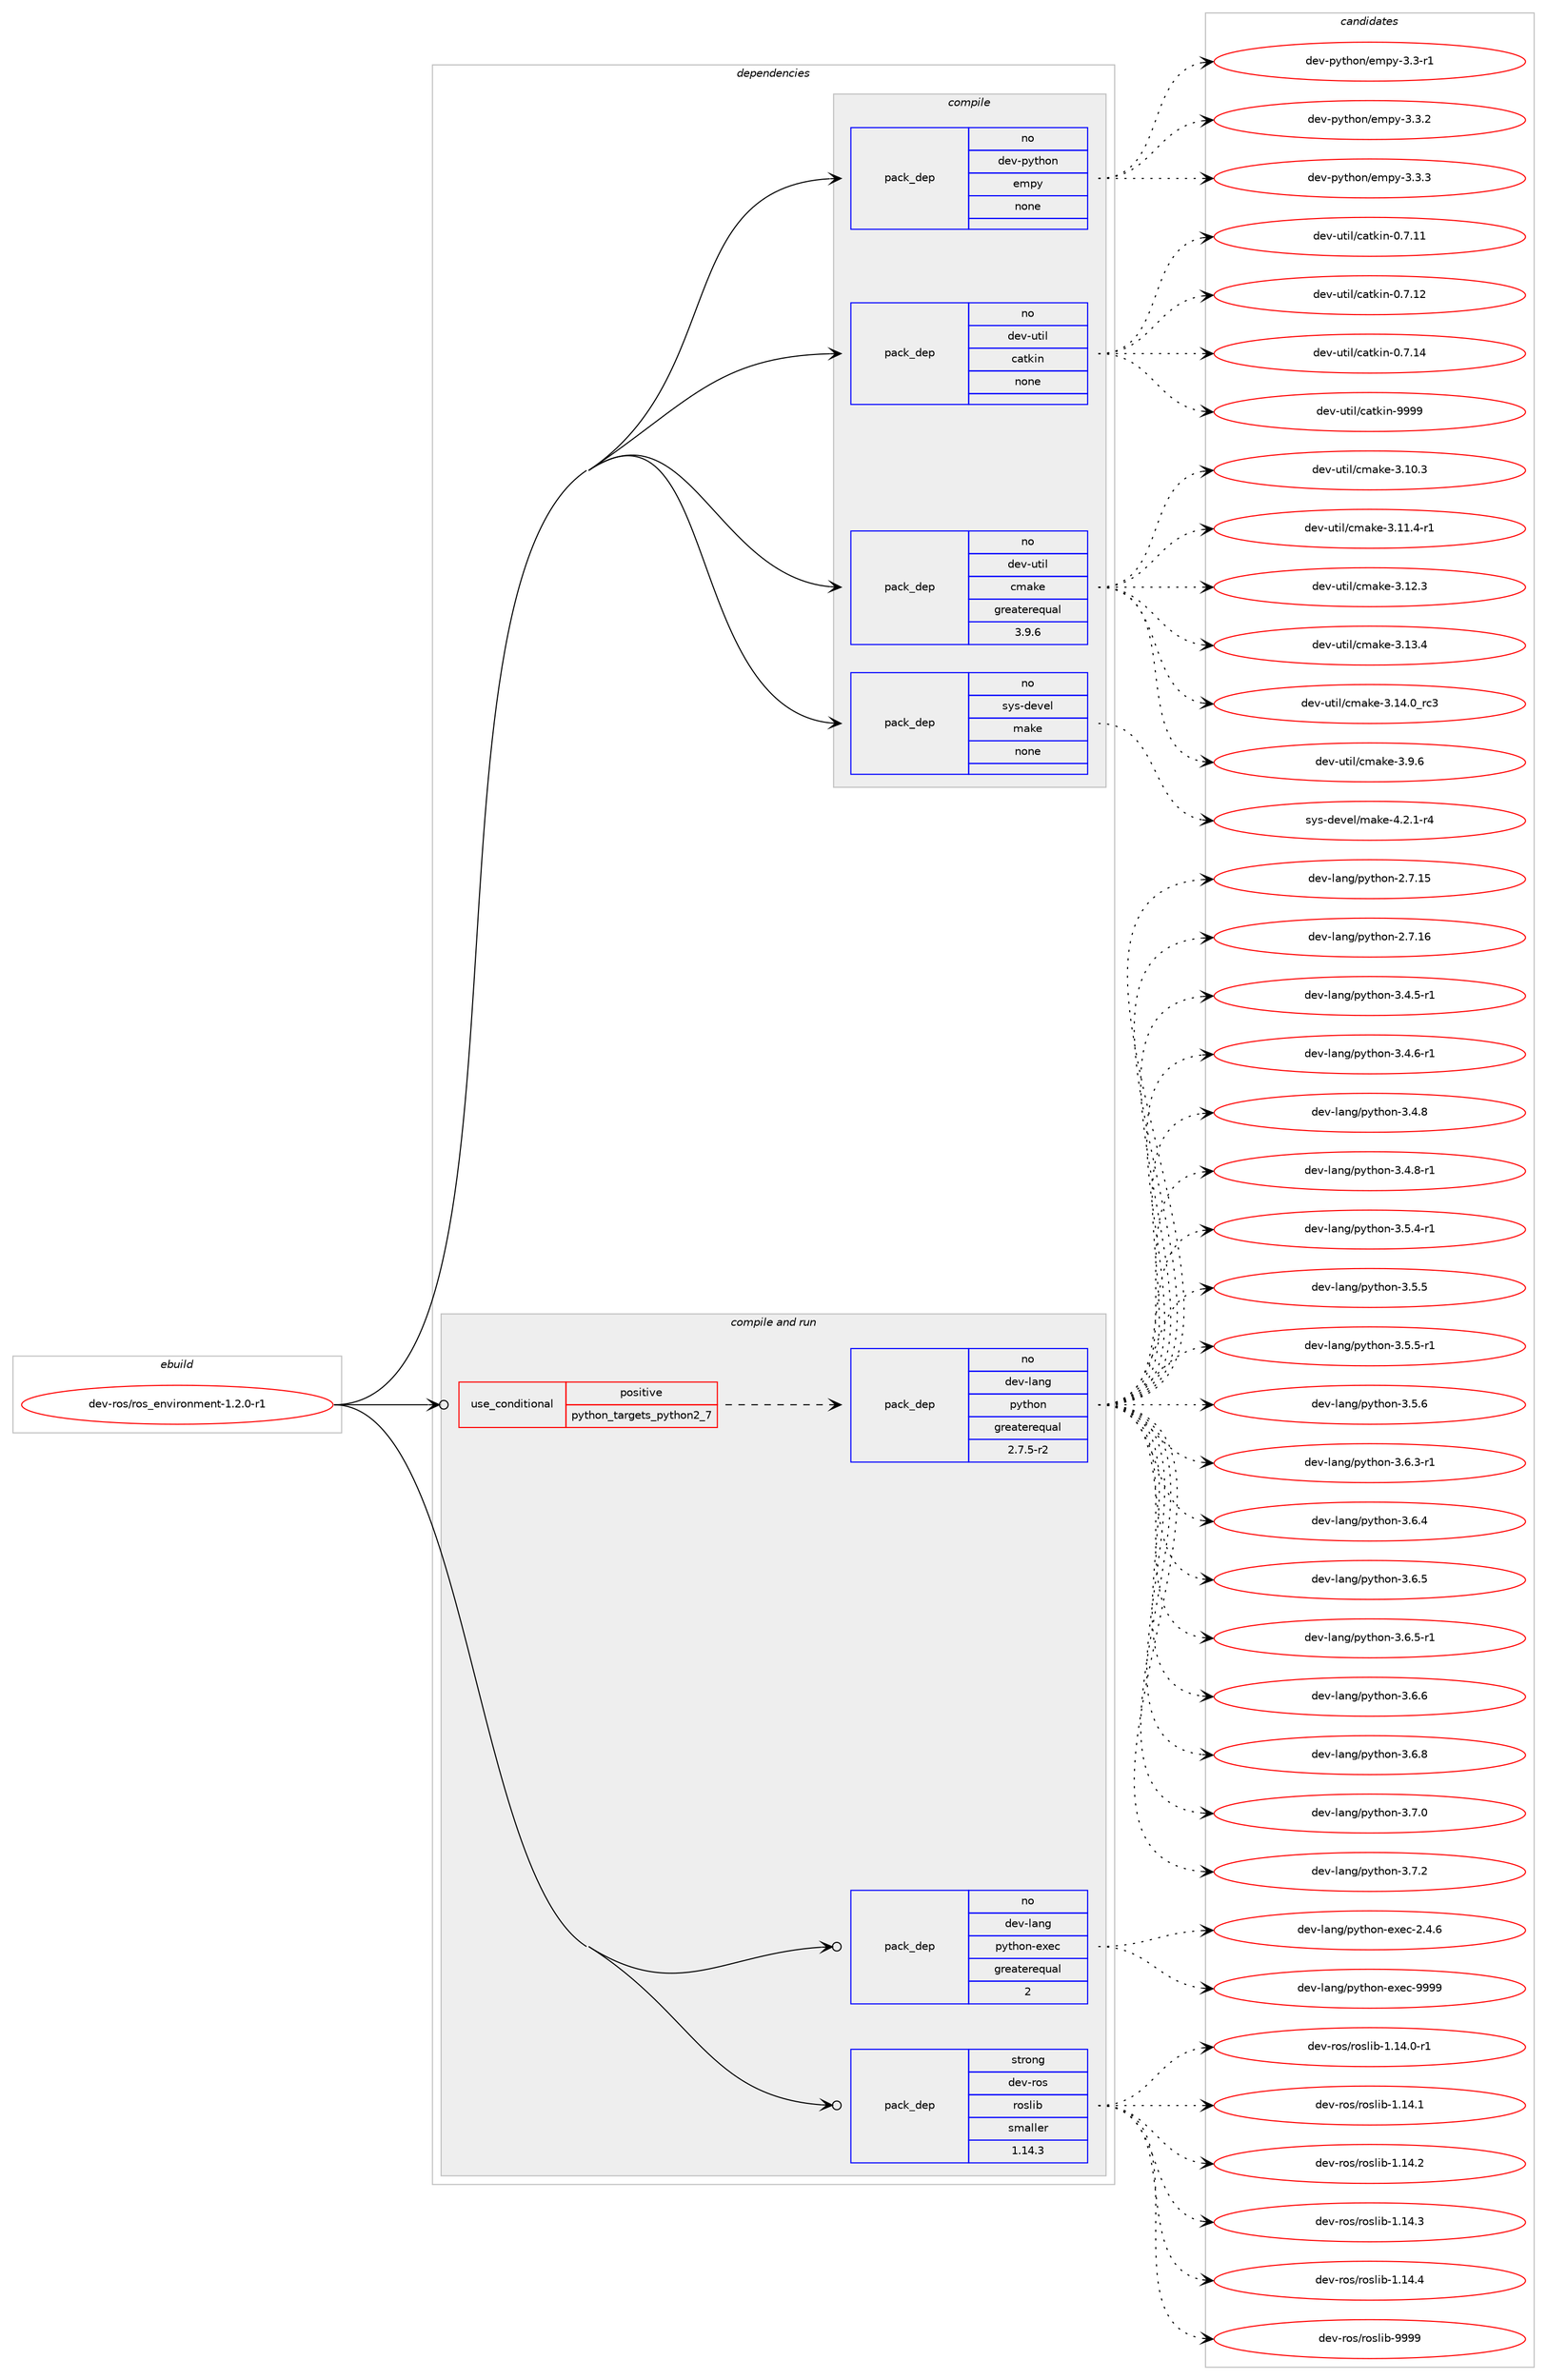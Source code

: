 digraph prolog {

# *************
# Graph options
# *************

newrank=true;
concentrate=true;
compound=true;
graph [rankdir=LR,fontname=Helvetica,fontsize=10,ranksep=1.5];#, ranksep=2.5, nodesep=0.2];
edge  [arrowhead=vee];
node  [fontname=Helvetica,fontsize=10];

# **********
# The ebuild
# **********

subgraph cluster_leftcol {
color=gray;
rank=same;
label=<<i>ebuild</i>>;
id [label="dev-ros/ros_environment-1.2.0-r1", color=red, width=4, href="../dev-ros/ros_environment-1.2.0-r1.svg"];
}

# ****************
# The dependencies
# ****************

subgraph cluster_midcol {
color=gray;
label=<<i>dependencies</i>>;
subgraph cluster_compile {
fillcolor="#eeeeee";
style=filled;
label=<<i>compile</i>>;
subgraph pack1050458 {
dependency1463452 [label=<<TABLE BORDER="0" CELLBORDER="1" CELLSPACING="0" CELLPADDING="4" WIDTH="220"><TR><TD ROWSPAN="6" CELLPADDING="30">pack_dep</TD></TR><TR><TD WIDTH="110">no</TD></TR><TR><TD>dev-python</TD></TR><TR><TD>empy</TD></TR><TR><TD>none</TD></TR><TR><TD></TD></TR></TABLE>>, shape=none, color=blue];
}
id:e -> dependency1463452:w [weight=20,style="solid",arrowhead="vee"];
subgraph pack1050459 {
dependency1463453 [label=<<TABLE BORDER="0" CELLBORDER="1" CELLSPACING="0" CELLPADDING="4" WIDTH="220"><TR><TD ROWSPAN="6" CELLPADDING="30">pack_dep</TD></TR><TR><TD WIDTH="110">no</TD></TR><TR><TD>dev-util</TD></TR><TR><TD>catkin</TD></TR><TR><TD>none</TD></TR><TR><TD></TD></TR></TABLE>>, shape=none, color=blue];
}
id:e -> dependency1463453:w [weight=20,style="solid",arrowhead="vee"];
subgraph pack1050460 {
dependency1463454 [label=<<TABLE BORDER="0" CELLBORDER="1" CELLSPACING="0" CELLPADDING="4" WIDTH="220"><TR><TD ROWSPAN="6" CELLPADDING="30">pack_dep</TD></TR><TR><TD WIDTH="110">no</TD></TR><TR><TD>dev-util</TD></TR><TR><TD>cmake</TD></TR><TR><TD>greaterequal</TD></TR><TR><TD>3.9.6</TD></TR></TABLE>>, shape=none, color=blue];
}
id:e -> dependency1463454:w [weight=20,style="solid",arrowhead="vee"];
subgraph pack1050461 {
dependency1463455 [label=<<TABLE BORDER="0" CELLBORDER="1" CELLSPACING="0" CELLPADDING="4" WIDTH="220"><TR><TD ROWSPAN="6" CELLPADDING="30">pack_dep</TD></TR><TR><TD WIDTH="110">no</TD></TR><TR><TD>sys-devel</TD></TR><TR><TD>make</TD></TR><TR><TD>none</TD></TR><TR><TD></TD></TR></TABLE>>, shape=none, color=blue];
}
id:e -> dependency1463455:w [weight=20,style="solid",arrowhead="vee"];
}
subgraph cluster_compileandrun {
fillcolor="#eeeeee";
style=filled;
label=<<i>compile and run</i>>;
subgraph cond389604 {
dependency1463456 [label=<<TABLE BORDER="0" CELLBORDER="1" CELLSPACING="0" CELLPADDING="4"><TR><TD ROWSPAN="3" CELLPADDING="10">use_conditional</TD></TR><TR><TD>positive</TD></TR><TR><TD>python_targets_python2_7</TD></TR></TABLE>>, shape=none, color=red];
subgraph pack1050462 {
dependency1463457 [label=<<TABLE BORDER="0" CELLBORDER="1" CELLSPACING="0" CELLPADDING="4" WIDTH="220"><TR><TD ROWSPAN="6" CELLPADDING="30">pack_dep</TD></TR><TR><TD WIDTH="110">no</TD></TR><TR><TD>dev-lang</TD></TR><TR><TD>python</TD></TR><TR><TD>greaterequal</TD></TR><TR><TD>2.7.5-r2</TD></TR></TABLE>>, shape=none, color=blue];
}
dependency1463456:e -> dependency1463457:w [weight=20,style="dashed",arrowhead="vee"];
}
id:e -> dependency1463456:w [weight=20,style="solid",arrowhead="odotvee"];
subgraph pack1050463 {
dependency1463458 [label=<<TABLE BORDER="0" CELLBORDER="1" CELLSPACING="0" CELLPADDING="4" WIDTH="220"><TR><TD ROWSPAN="6" CELLPADDING="30">pack_dep</TD></TR><TR><TD WIDTH="110">no</TD></TR><TR><TD>dev-lang</TD></TR><TR><TD>python-exec</TD></TR><TR><TD>greaterequal</TD></TR><TR><TD>2</TD></TR></TABLE>>, shape=none, color=blue];
}
id:e -> dependency1463458:w [weight=20,style="solid",arrowhead="odotvee"];
subgraph pack1050464 {
dependency1463459 [label=<<TABLE BORDER="0" CELLBORDER="1" CELLSPACING="0" CELLPADDING="4" WIDTH="220"><TR><TD ROWSPAN="6" CELLPADDING="30">pack_dep</TD></TR><TR><TD WIDTH="110">strong</TD></TR><TR><TD>dev-ros</TD></TR><TR><TD>roslib</TD></TR><TR><TD>smaller</TD></TR><TR><TD>1.14.3</TD></TR></TABLE>>, shape=none, color=blue];
}
id:e -> dependency1463459:w [weight=20,style="solid",arrowhead="odotvee"];
}
subgraph cluster_run {
fillcolor="#eeeeee";
style=filled;
label=<<i>run</i>>;
}
}

# **************
# The candidates
# **************

subgraph cluster_choices {
rank=same;
color=gray;
label=<<i>candidates</i>>;

subgraph choice1050458 {
color=black;
nodesep=1;
choice1001011184511212111610411111047101109112121455146514511449 [label="dev-python/empy-3.3-r1", color=red, width=4,href="../dev-python/empy-3.3-r1.svg"];
choice1001011184511212111610411111047101109112121455146514650 [label="dev-python/empy-3.3.2", color=red, width=4,href="../dev-python/empy-3.3.2.svg"];
choice1001011184511212111610411111047101109112121455146514651 [label="dev-python/empy-3.3.3", color=red, width=4,href="../dev-python/empy-3.3.3.svg"];
dependency1463452:e -> choice1001011184511212111610411111047101109112121455146514511449:w [style=dotted,weight="100"];
dependency1463452:e -> choice1001011184511212111610411111047101109112121455146514650:w [style=dotted,weight="100"];
dependency1463452:e -> choice1001011184511212111610411111047101109112121455146514651:w [style=dotted,weight="100"];
}
subgraph choice1050459 {
color=black;
nodesep=1;
choice1001011184511711610510847999711610710511045484655464949 [label="dev-util/catkin-0.7.11", color=red, width=4,href="../dev-util/catkin-0.7.11.svg"];
choice1001011184511711610510847999711610710511045484655464950 [label="dev-util/catkin-0.7.12", color=red, width=4,href="../dev-util/catkin-0.7.12.svg"];
choice1001011184511711610510847999711610710511045484655464952 [label="dev-util/catkin-0.7.14", color=red, width=4,href="../dev-util/catkin-0.7.14.svg"];
choice100101118451171161051084799971161071051104557575757 [label="dev-util/catkin-9999", color=red, width=4,href="../dev-util/catkin-9999.svg"];
dependency1463453:e -> choice1001011184511711610510847999711610710511045484655464949:w [style=dotted,weight="100"];
dependency1463453:e -> choice1001011184511711610510847999711610710511045484655464950:w [style=dotted,weight="100"];
dependency1463453:e -> choice1001011184511711610510847999711610710511045484655464952:w [style=dotted,weight="100"];
dependency1463453:e -> choice100101118451171161051084799971161071051104557575757:w [style=dotted,weight="100"];
}
subgraph choice1050460 {
color=black;
nodesep=1;
choice1001011184511711610510847991099710710145514649484651 [label="dev-util/cmake-3.10.3", color=red, width=4,href="../dev-util/cmake-3.10.3.svg"];
choice10010111845117116105108479910997107101455146494946524511449 [label="dev-util/cmake-3.11.4-r1", color=red, width=4,href="../dev-util/cmake-3.11.4-r1.svg"];
choice1001011184511711610510847991099710710145514649504651 [label="dev-util/cmake-3.12.3", color=red, width=4,href="../dev-util/cmake-3.12.3.svg"];
choice1001011184511711610510847991099710710145514649514652 [label="dev-util/cmake-3.13.4", color=red, width=4,href="../dev-util/cmake-3.13.4.svg"];
choice1001011184511711610510847991099710710145514649524648951149951 [label="dev-util/cmake-3.14.0_rc3", color=red, width=4,href="../dev-util/cmake-3.14.0_rc3.svg"];
choice10010111845117116105108479910997107101455146574654 [label="dev-util/cmake-3.9.6", color=red, width=4,href="../dev-util/cmake-3.9.6.svg"];
dependency1463454:e -> choice1001011184511711610510847991099710710145514649484651:w [style=dotted,weight="100"];
dependency1463454:e -> choice10010111845117116105108479910997107101455146494946524511449:w [style=dotted,weight="100"];
dependency1463454:e -> choice1001011184511711610510847991099710710145514649504651:w [style=dotted,weight="100"];
dependency1463454:e -> choice1001011184511711610510847991099710710145514649514652:w [style=dotted,weight="100"];
dependency1463454:e -> choice1001011184511711610510847991099710710145514649524648951149951:w [style=dotted,weight="100"];
dependency1463454:e -> choice10010111845117116105108479910997107101455146574654:w [style=dotted,weight="100"];
}
subgraph choice1050461 {
color=black;
nodesep=1;
choice1151211154510010111810110847109971071014552465046494511452 [label="sys-devel/make-4.2.1-r4", color=red, width=4,href="../sys-devel/make-4.2.1-r4.svg"];
dependency1463455:e -> choice1151211154510010111810110847109971071014552465046494511452:w [style=dotted,weight="100"];
}
subgraph choice1050462 {
color=black;
nodesep=1;
choice10010111845108971101034711212111610411111045504655464953 [label="dev-lang/python-2.7.15", color=red, width=4,href="../dev-lang/python-2.7.15.svg"];
choice10010111845108971101034711212111610411111045504655464954 [label="dev-lang/python-2.7.16", color=red, width=4,href="../dev-lang/python-2.7.16.svg"];
choice1001011184510897110103471121211161041111104551465246534511449 [label="dev-lang/python-3.4.5-r1", color=red, width=4,href="../dev-lang/python-3.4.5-r1.svg"];
choice1001011184510897110103471121211161041111104551465246544511449 [label="dev-lang/python-3.4.6-r1", color=red, width=4,href="../dev-lang/python-3.4.6-r1.svg"];
choice100101118451089711010347112121116104111110455146524656 [label="dev-lang/python-3.4.8", color=red, width=4,href="../dev-lang/python-3.4.8.svg"];
choice1001011184510897110103471121211161041111104551465246564511449 [label="dev-lang/python-3.4.8-r1", color=red, width=4,href="../dev-lang/python-3.4.8-r1.svg"];
choice1001011184510897110103471121211161041111104551465346524511449 [label="dev-lang/python-3.5.4-r1", color=red, width=4,href="../dev-lang/python-3.5.4-r1.svg"];
choice100101118451089711010347112121116104111110455146534653 [label="dev-lang/python-3.5.5", color=red, width=4,href="../dev-lang/python-3.5.5.svg"];
choice1001011184510897110103471121211161041111104551465346534511449 [label="dev-lang/python-3.5.5-r1", color=red, width=4,href="../dev-lang/python-3.5.5-r1.svg"];
choice100101118451089711010347112121116104111110455146534654 [label="dev-lang/python-3.5.6", color=red, width=4,href="../dev-lang/python-3.5.6.svg"];
choice1001011184510897110103471121211161041111104551465446514511449 [label="dev-lang/python-3.6.3-r1", color=red, width=4,href="../dev-lang/python-3.6.3-r1.svg"];
choice100101118451089711010347112121116104111110455146544652 [label="dev-lang/python-3.6.4", color=red, width=4,href="../dev-lang/python-3.6.4.svg"];
choice100101118451089711010347112121116104111110455146544653 [label="dev-lang/python-3.6.5", color=red, width=4,href="../dev-lang/python-3.6.5.svg"];
choice1001011184510897110103471121211161041111104551465446534511449 [label="dev-lang/python-3.6.5-r1", color=red, width=4,href="../dev-lang/python-3.6.5-r1.svg"];
choice100101118451089711010347112121116104111110455146544654 [label="dev-lang/python-3.6.6", color=red, width=4,href="../dev-lang/python-3.6.6.svg"];
choice100101118451089711010347112121116104111110455146544656 [label="dev-lang/python-3.6.8", color=red, width=4,href="../dev-lang/python-3.6.8.svg"];
choice100101118451089711010347112121116104111110455146554648 [label="dev-lang/python-3.7.0", color=red, width=4,href="../dev-lang/python-3.7.0.svg"];
choice100101118451089711010347112121116104111110455146554650 [label="dev-lang/python-3.7.2", color=red, width=4,href="../dev-lang/python-3.7.2.svg"];
dependency1463457:e -> choice10010111845108971101034711212111610411111045504655464953:w [style=dotted,weight="100"];
dependency1463457:e -> choice10010111845108971101034711212111610411111045504655464954:w [style=dotted,weight="100"];
dependency1463457:e -> choice1001011184510897110103471121211161041111104551465246534511449:w [style=dotted,weight="100"];
dependency1463457:e -> choice1001011184510897110103471121211161041111104551465246544511449:w [style=dotted,weight="100"];
dependency1463457:e -> choice100101118451089711010347112121116104111110455146524656:w [style=dotted,weight="100"];
dependency1463457:e -> choice1001011184510897110103471121211161041111104551465246564511449:w [style=dotted,weight="100"];
dependency1463457:e -> choice1001011184510897110103471121211161041111104551465346524511449:w [style=dotted,weight="100"];
dependency1463457:e -> choice100101118451089711010347112121116104111110455146534653:w [style=dotted,weight="100"];
dependency1463457:e -> choice1001011184510897110103471121211161041111104551465346534511449:w [style=dotted,weight="100"];
dependency1463457:e -> choice100101118451089711010347112121116104111110455146534654:w [style=dotted,weight="100"];
dependency1463457:e -> choice1001011184510897110103471121211161041111104551465446514511449:w [style=dotted,weight="100"];
dependency1463457:e -> choice100101118451089711010347112121116104111110455146544652:w [style=dotted,weight="100"];
dependency1463457:e -> choice100101118451089711010347112121116104111110455146544653:w [style=dotted,weight="100"];
dependency1463457:e -> choice1001011184510897110103471121211161041111104551465446534511449:w [style=dotted,weight="100"];
dependency1463457:e -> choice100101118451089711010347112121116104111110455146544654:w [style=dotted,weight="100"];
dependency1463457:e -> choice100101118451089711010347112121116104111110455146544656:w [style=dotted,weight="100"];
dependency1463457:e -> choice100101118451089711010347112121116104111110455146554648:w [style=dotted,weight="100"];
dependency1463457:e -> choice100101118451089711010347112121116104111110455146554650:w [style=dotted,weight="100"];
}
subgraph choice1050463 {
color=black;
nodesep=1;
choice1001011184510897110103471121211161041111104510112010199455046524654 [label="dev-lang/python-exec-2.4.6", color=red, width=4,href="../dev-lang/python-exec-2.4.6.svg"];
choice10010111845108971101034711212111610411111045101120101994557575757 [label="dev-lang/python-exec-9999", color=red, width=4,href="../dev-lang/python-exec-9999.svg"];
dependency1463458:e -> choice1001011184510897110103471121211161041111104510112010199455046524654:w [style=dotted,weight="100"];
dependency1463458:e -> choice10010111845108971101034711212111610411111045101120101994557575757:w [style=dotted,weight="100"];
}
subgraph choice1050464 {
color=black;
nodesep=1;
choice100101118451141111154711411111510810598454946495246484511449 [label="dev-ros/roslib-1.14.0-r1", color=red, width=4,href="../dev-ros/roslib-1.14.0-r1.svg"];
choice10010111845114111115471141111151081059845494649524649 [label="dev-ros/roslib-1.14.1", color=red, width=4,href="../dev-ros/roslib-1.14.1.svg"];
choice10010111845114111115471141111151081059845494649524650 [label="dev-ros/roslib-1.14.2", color=red, width=4,href="../dev-ros/roslib-1.14.2.svg"];
choice10010111845114111115471141111151081059845494649524651 [label="dev-ros/roslib-1.14.3", color=red, width=4,href="../dev-ros/roslib-1.14.3.svg"];
choice10010111845114111115471141111151081059845494649524652 [label="dev-ros/roslib-1.14.4", color=red, width=4,href="../dev-ros/roslib-1.14.4.svg"];
choice1001011184511411111547114111115108105984557575757 [label="dev-ros/roslib-9999", color=red, width=4,href="../dev-ros/roslib-9999.svg"];
dependency1463459:e -> choice100101118451141111154711411111510810598454946495246484511449:w [style=dotted,weight="100"];
dependency1463459:e -> choice10010111845114111115471141111151081059845494649524649:w [style=dotted,weight="100"];
dependency1463459:e -> choice10010111845114111115471141111151081059845494649524650:w [style=dotted,weight="100"];
dependency1463459:e -> choice10010111845114111115471141111151081059845494649524651:w [style=dotted,weight="100"];
dependency1463459:e -> choice10010111845114111115471141111151081059845494649524652:w [style=dotted,weight="100"];
dependency1463459:e -> choice1001011184511411111547114111115108105984557575757:w [style=dotted,weight="100"];
}
}

}
